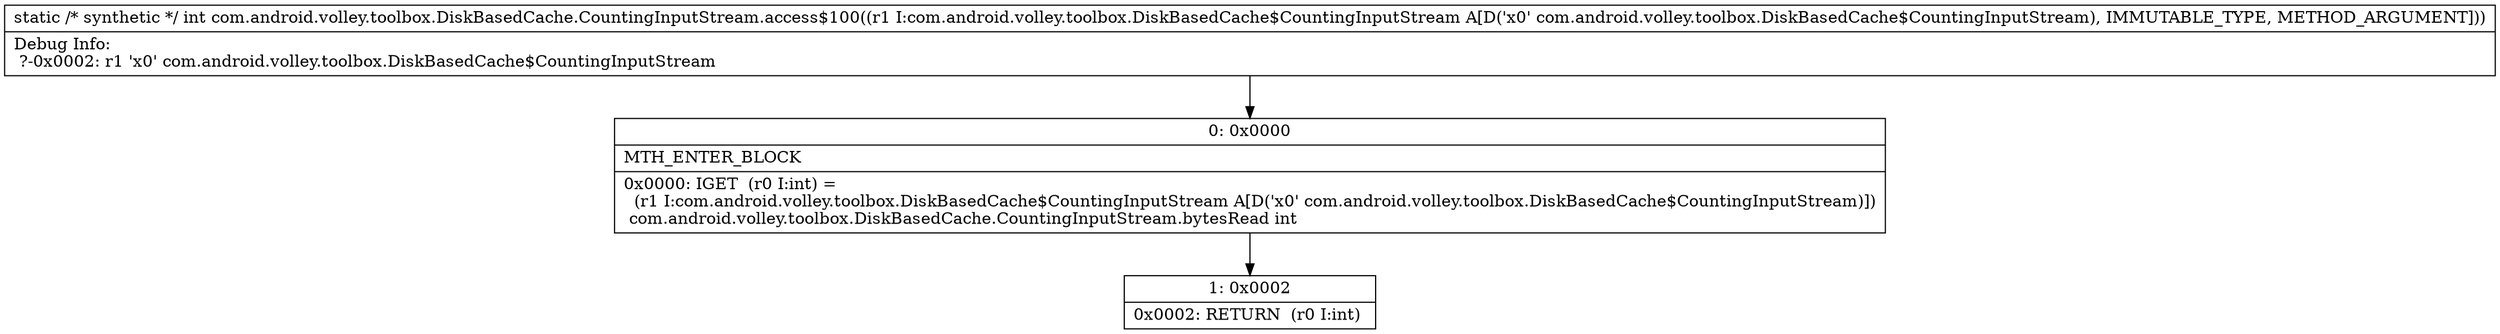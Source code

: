 digraph "CFG forcom.android.volley.toolbox.DiskBasedCache.CountingInputStream.access$100(Lcom\/android\/volley\/toolbox\/DiskBasedCache$CountingInputStream;)I" {
Node_0 [shape=record,label="{0\:\ 0x0000|MTH_ENTER_BLOCK\l|0x0000: IGET  (r0 I:int) = \l  (r1 I:com.android.volley.toolbox.DiskBasedCache$CountingInputStream A[D('x0' com.android.volley.toolbox.DiskBasedCache$CountingInputStream)])\l com.android.volley.toolbox.DiskBasedCache.CountingInputStream.bytesRead int \l}"];
Node_1 [shape=record,label="{1\:\ 0x0002|0x0002: RETURN  (r0 I:int) \l}"];
MethodNode[shape=record,label="{static \/* synthetic *\/ int com.android.volley.toolbox.DiskBasedCache.CountingInputStream.access$100((r1 I:com.android.volley.toolbox.DiskBasedCache$CountingInputStream A[D('x0' com.android.volley.toolbox.DiskBasedCache$CountingInputStream), IMMUTABLE_TYPE, METHOD_ARGUMENT]))  | Debug Info:\l  ?\-0x0002: r1 'x0' com.android.volley.toolbox.DiskBasedCache$CountingInputStream\l}"];
MethodNode -> Node_0;
Node_0 -> Node_1;
}

